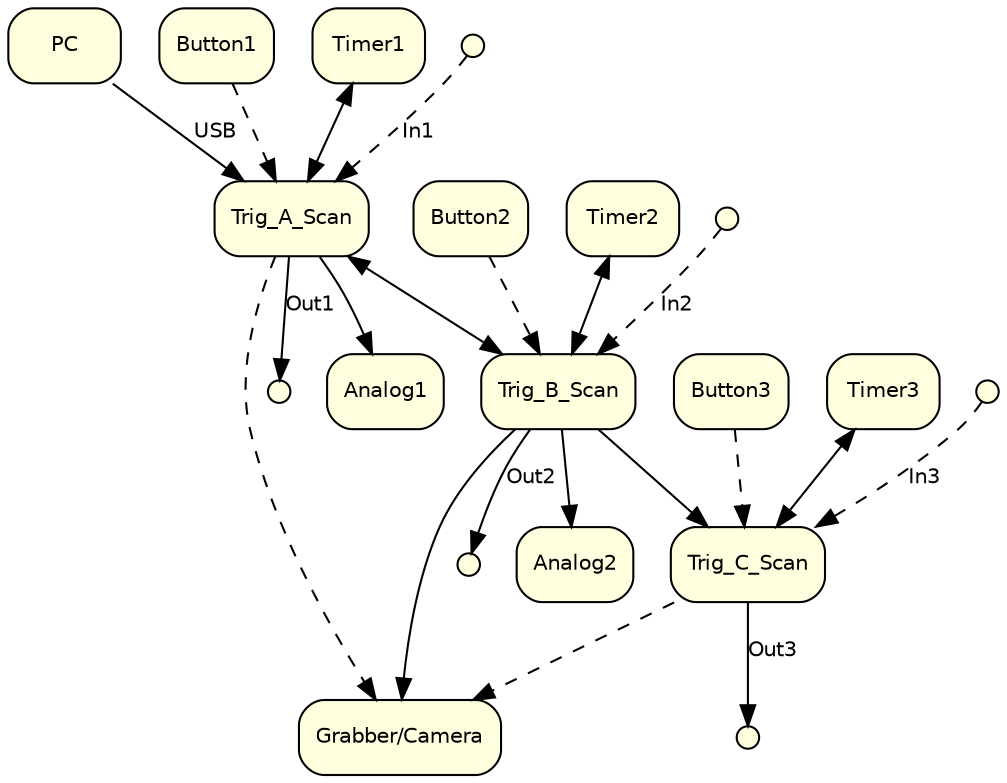digraph trigext{
	# splines = false;
	# splines = ortho;
	labeldistance = 0.0;
	 graph [fontname = "helvetica"];
	 node [fontname = "helvetica"];
	 edge [fontname = "helvetica"];

 	node	[shape=record, fontsize  = 10, style= "filled, rounded", fillcolor = lightyellow]
	edge [fontsize  = 10]
	PC [shape = box, pos = "5,-2.8!"]
	Grab[shape = box, label = "Grabber/Camera", pos = "3,-8!"]

	Button1 [shape = box, pos = "6.25,-3.25!"]
	Button2 [shape = box, pos = "6.25,-5.25!"]
	Button3 [shape = box, pos = "6.25,-7.25!"]
	Timer1 [shape = box, pos = "6.5,-4!"]
	Timer2 [shape = box, pos = "6.5,-6!"]
	Timer3 [shape = box, pos = "6.5,-8!"]
	Trigger1 [shape = box, label= Trig_A_Scan, pos = "5,-4!"]
	Trigger2 [shape = box, label= Trig_B_Scan, pos = "5,-6!"]
	Trigger3 [shape = box, label= Trig_C_Scan, pos = "5,-8!"]
	TrigIn1 [shape = point, width=.15, pos = "4.4, -3.5!"]
	TrigIn2 [shape = point, width=.15, pos = "4.8, -5.3!"]
	TrigIn3 [shape = point, width=.15, pos = "4.8, -7.3!"]
	TrigOut1 [shape = point, width=.15, pos = "6.25,-4.5!"]
	TrigOut2 [shape = point, width=.15, pos = "6.25,-6.5!"]
	TrigOut3 [shape = point, width=.15, pos = "6.25,-8.5!"]
	Analog1 [shape = box, pos = "3,-4!"]
	Analog2 [shape = box, pos = "3,-6!"]

	Trigger1 -> Trigger2 [ dir = "both"]
	Trigger2 -> Trigger3
	Trigger1 -> Grab [style="dashed"]
	Trigger2 -> Grab
	Trigger3 -> Grab [style="dashed"]
	PC	-> Trigger1 [label = "USB", fontsize  = 10]

	Timer1	-> Trigger1[dir = both]
	Timer2	-> Trigger2[dir = both]
	Timer3	-> Trigger3[dir = both]
	Trigger1	-> Analog1  
	Trigger2	-> Analog2
	TrigIn1 -> Trigger1 [label = "In1", style="dashed"]
	TrigIn2 -> Trigger2 [label = "In2", style="dashed"]
	TrigIn3 -> Trigger3 [label = "In3", style="dashed"]

	Trigger1 -> TrigOut1[label = "Out1"]
	Trigger2 -> TrigOut2[label = "Out2"]
	Trigger3 -> TrigOut3[label = "Out3"]

	Button1 -> Trigger1 [style="dashed"]
	Button2 -> Trigger2 [style="dashed"]
	Button3 -> Trigger3 [style="dashed"]

}
